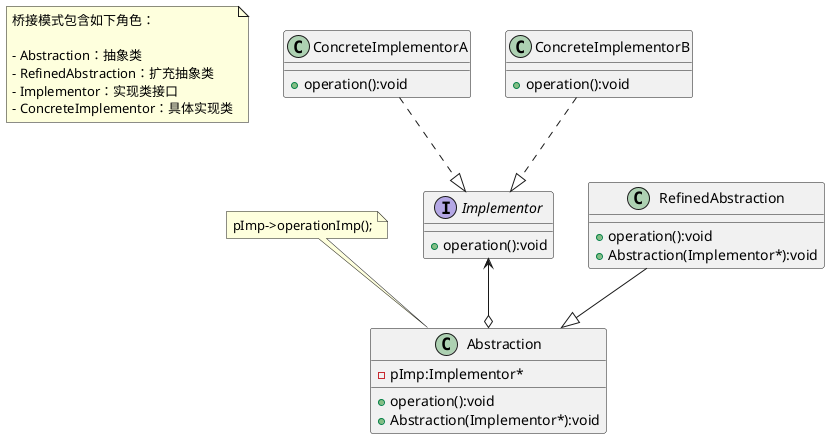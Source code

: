 @startuml
note as n1
桥接模式包含如下角色：

- Abstraction：抽象类
- RefinedAbstraction：扩充抽象类
- Implementor：实现类接口
- ConcreteImplementor：具体实现类
end note
class Abstraction{
- pImp:Implementor*
+ operation():void
+ Abstraction(Implementor*):void

}
note as nAbstraction
pImp->operationImp();
end note

nAbstraction .. Abstraction

interface Implementor{
+ operation():void
}
Implementor  <--o Abstraction

class ConcreteImplementorA{
+ operation():void
}
ConcreteImplementorA ..|> Implementor

class ConcreteImplementorB{
+ operation():void
}
ConcreteImplementorB ..|> Implementor

class RefinedAbstraction{
+ operation():void
+ Abstraction(Implementor*):void
}

RefinedAbstraction--|>Abstraction
@enduml

